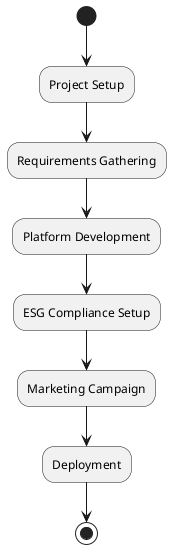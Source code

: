 @startuml
(*) --> "Project Setup"
"Project Setup" --> "Requirements Gathering"
"Requirements Gathering" --> "Platform Development"
"Platform Development" --> "ESG Compliance Setup"
"ESG Compliance Setup" --> "Marketing Campaign"
"Marketing Campaign" --> "Deployment"
"Deployment" --> (*)
@enduml
